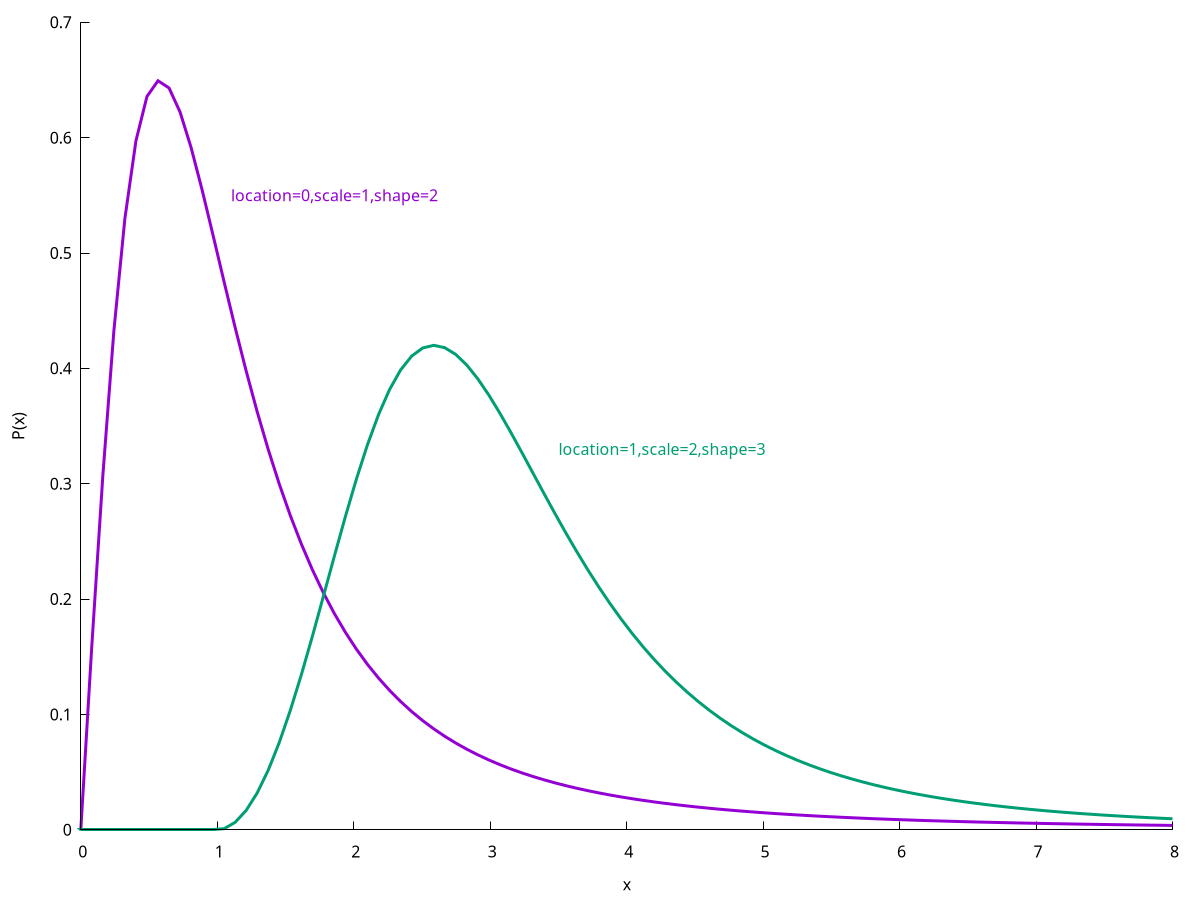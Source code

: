 set ylabel "P(x)"
set xlabel "x"
set xrange [0:8]
set border 1+2
set xtics nomirror
set ytics nomirror
loglogistic(x,A,B,C) = (x <= A) ? 0 :(C/B) * (((x-A)/B)**(C-1)) / ((1+((x-A)/B)**C)**2)
set label "location=0,scale=1,shape=2" at first 1.1,0.55 left tc lt 1
set label "location=1,scale=2,shape=3" at first 3.5,0.33 left tc lt 2
plot loglogistic(x,0.0,1.0,2.0) notitle w l lw 3,\
  loglogistic(x,1.0,2.0,3.0) notitle w l lw 3
